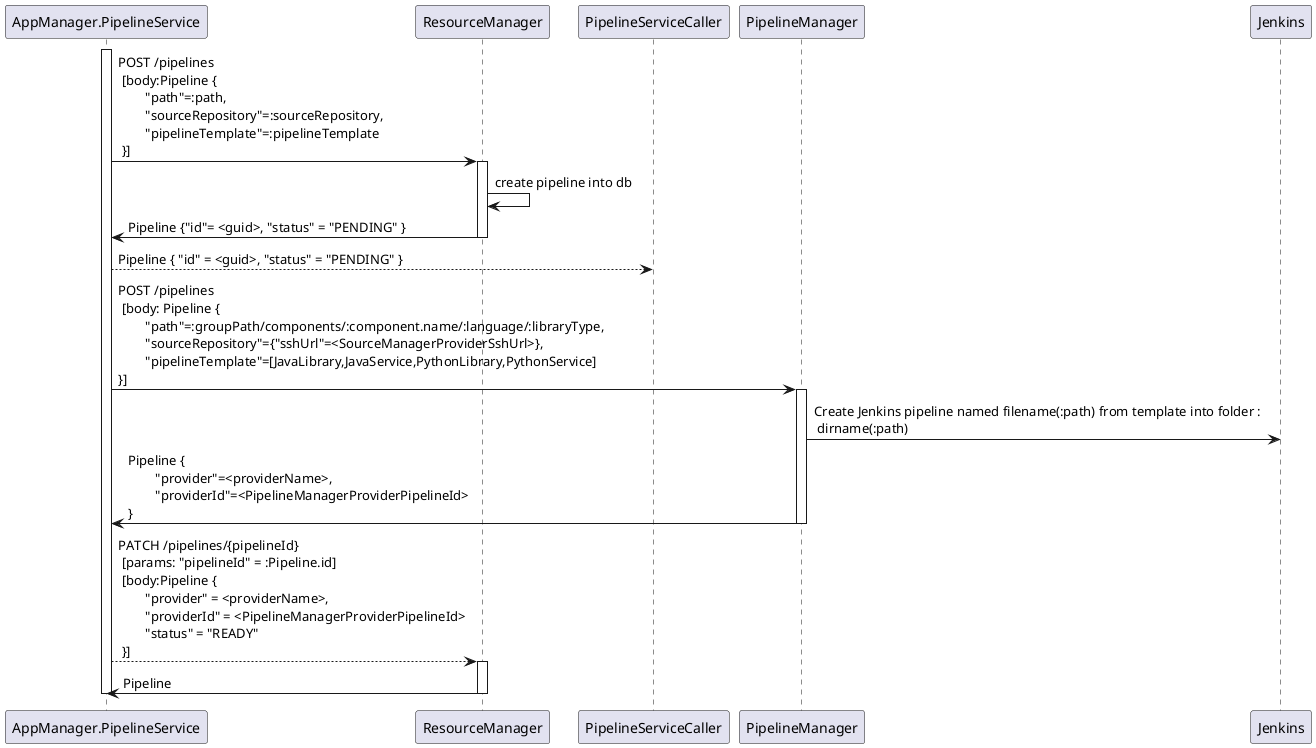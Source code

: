 @startuml

activate AppManager.PipelineService

      AppManager.PipelineService -> ResourceManager: POST /pipelines \n [body:Pipeline { \n\
\t"path"=:path, \n\t"sourceRepository"=:sourceRepository, \n\t"pipelineTemplate"=:pipelineTemplate \n }]
      activate ResourceManager
      ResourceManager -> ResourceManager: create pipeline into db
      ResourceManager -> AppManager.PipelineService: Pipeline {"id"= <guid>, "status" = "PENDING" }
      deactivate ResourceManager

      AppManager.PipelineService --> "PipelineServiceCaller" : Pipeline { "id" = <guid>, "status" = "PENDING" }

      AppManager.PipelineService -> PipelineManager: POST /pipelines \n [body: Pipeline { \n\
\t"path"=:groupPath/components/:component.name/:language/:libraryType, \n\t"sourceRepository"={"sshUrl"=<SourceManagerProviderSshUrl>},\n\t"pipelineTemplate"=[JavaLibrary,JavaService,PythonLibrary,PythonService]\n}]
      activate PipelineManager
            PipelineManager -> Jenkins: Create Jenkins pipeline named filename(:path) from template into folder : \n dirname(:path)
          PipelineManager -> AppManager.PipelineService: Pipeline { \n\
\t"provider"=<providerName>, \n\t"providerId"=<PipelineManagerProviderPipelineId>\n}
      deactivate PipelineManager



      AppManager.PipelineService --> ResourceManager: PATCH /pipelines/{pipelineId} \n [params: "pipelineId" = :Pipeline.id] \n [body:Pipeline { \n\
\t"provider" = <providerName>,\n\t"providerId" = <PipelineManagerProviderPipelineId>\n\t"status" = "READY" \n }]

      activate ResourceManager
      ResourceManager -> AppManager.PipelineService: Pipeline
      deactivate ResourceManager
deactivate AppManager.PipelineService

@enduml
